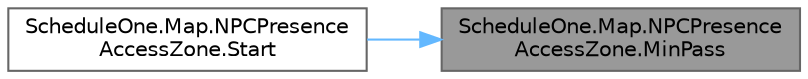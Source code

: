 digraph "ScheduleOne.Map.NPCPresenceAccessZone.MinPass"
{
 // LATEX_PDF_SIZE
  bgcolor="transparent";
  edge [fontname=Helvetica,fontsize=10,labelfontname=Helvetica,labelfontsize=10];
  node [fontname=Helvetica,fontsize=10,shape=box,height=0.2,width=0.4];
  rankdir="RL";
  Node1 [id="Node000001",label="ScheduleOne.Map.NPCPresence\lAccessZone.MinPass",height=0.2,width=0.4,color="gray40", fillcolor="grey60", style="filled", fontcolor="black",tooltip=" "];
  Node1 -> Node2 [id="edge1_Node000001_Node000002",dir="back",color="steelblue1",style="solid",tooltip=" "];
  Node2 [id="Node000002",label="ScheduleOne.Map.NPCPresence\lAccessZone.Start",height=0.2,width=0.4,color="grey40", fillcolor="white", style="filled",URL="$class_schedule_one_1_1_map_1_1_n_p_c_presence_access_zone.html#a0513203aa040694711893c7f6b873730",tooltip=" "];
}
